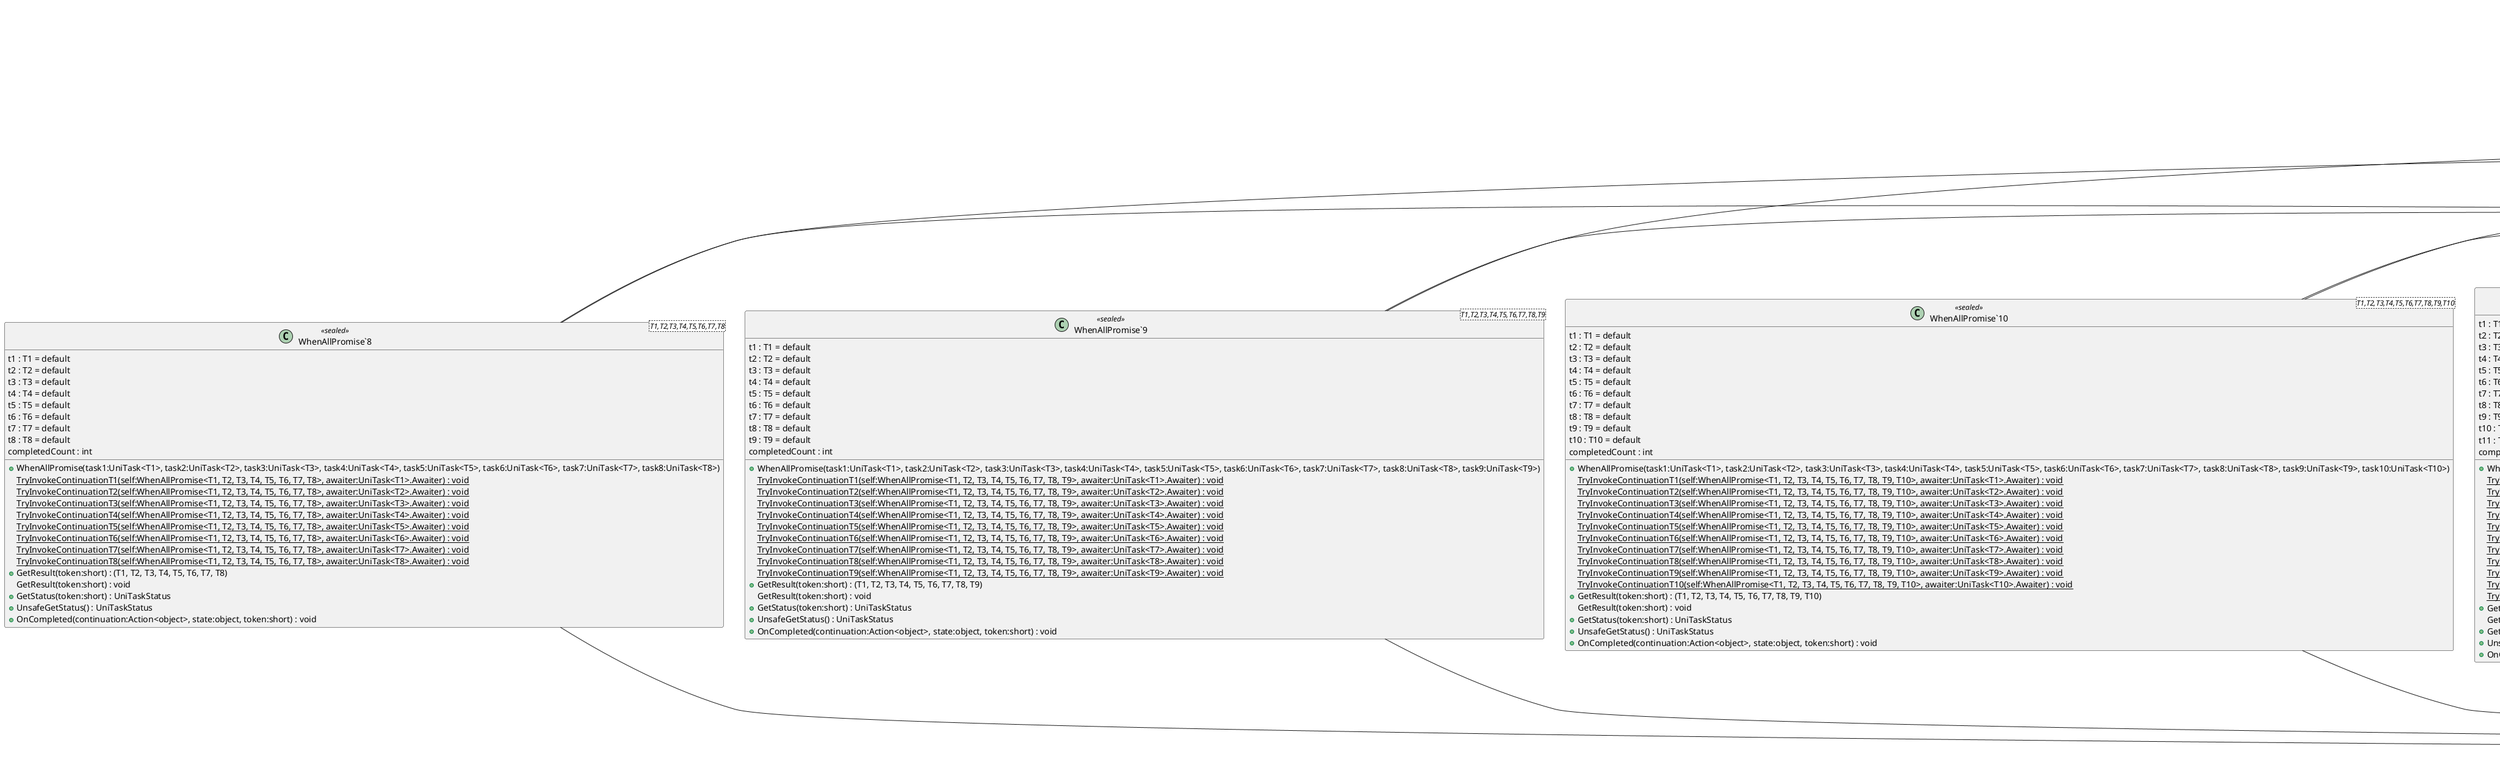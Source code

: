 @startuml
class UniTask <<struct>> {
    + {static} WhenAll(task1:UniTask<T1>, task2:UniTask<T2>) : UniTask<(T1, T2)>
    + {static} WhenAll(task1:UniTask<T1>, task2:UniTask<T2>, task3:UniTask<T3>) : UniTask<(T1, T2, T3)>
    + {static} WhenAll(task1:UniTask<T1>, task2:UniTask<T2>, task3:UniTask<T3>, task4:UniTask<T4>) : UniTask<(T1, T2, T3, T4)>
    + {static} WhenAll(task1:UniTask<T1>, task2:UniTask<T2>, task3:UniTask<T3>, task4:UniTask<T4>, task5:UniTask<T5>) : UniTask<(T1, T2, T3, T4, T5)>
    + {static} WhenAll(task1:UniTask<T1>, task2:UniTask<T2>, task3:UniTask<T3>, task4:UniTask<T4>, task5:UniTask<T5>, task6:UniTask<T6>) : UniTask<(T1, T2, T3, T4, T5, T6)>
    + {static} WhenAll(task1:UniTask<T1>, task2:UniTask<T2>, task3:UniTask<T3>, task4:UniTask<T4>, task5:UniTask<T5>, task6:UniTask<T6>, task7:UniTask<T7>) : UniTask<(T1, T2, T3, T4, T5, T6, T7)>
    + {static} WhenAll(task1:UniTask<T1>, task2:UniTask<T2>, task3:UniTask<T3>, task4:UniTask<T4>, task5:UniTask<T5>, task6:UniTask<T6>, task7:UniTask<T7>, task8:UniTask<T8>) : UniTask<(T1, T2, T3, T4, T5, T6, T7, T8)>
    + {static} WhenAll(task1:UniTask<T1>, task2:UniTask<T2>, task3:UniTask<T3>, task4:UniTask<T4>, task5:UniTask<T5>, task6:UniTask<T6>, task7:UniTask<T7>, task8:UniTask<T8>, task9:UniTask<T9>) : UniTask<(T1, T2, T3, T4, T5, T6, T7, T8, T9)>
    + {static} WhenAll(task1:UniTask<T1>, task2:UniTask<T2>, task3:UniTask<T3>, task4:UniTask<T4>, task5:UniTask<T5>, task6:UniTask<T6>, task7:UniTask<T7>, task8:UniTask<T8>, task9:UniTask<T9>, task10:UniTask<T10>) : UniTask<(T1, T2, T3, T4, T5, T6, T7, T8, T9, T10)>
    + {static} WhenAll(task1:UniTask<T1>, task2:UniTask<T2>, task3:UniTask<T3>, task4:UniTask<T4>, task5:UniTask<T5>, task6:UniTask<T6>, task7:UniTask<T7>, task8:UniTask<T8>, task9:UniTask<T9>, task10:UniTask<T10>, task11:UniTask<T11>) : UniTask<(T1, T2, T3, T4, T5, T6, T7, T8, T9, T10, T11)>
    + {static} WhenAll(task1:UniTask<T1>, task2:UniTask<T2>, task3:UniTask<T3>, task4:UniTask<T4>, task5:UniTask<T5>, task6:UniTask<T6>, task7:UniTask<T7>, task8:UniTask<T8>, task9:UniTask<T9>, task10:UniTask<T10>, task11:UniTask<T11>, task12:UniTask<T12>) : UniTask<(T1, T2, T3, T4, T5, T6, T7, T8, T9, T10, T11, T12)>
    + {static} WhenAll(task1:UniTask<T1>, task2:UniTask<T2>, task3:UniTask<T3>, task4:UniTask<T4>, task5:UniTask<T5>, task6:UniTask<T6>, task7:UniTask<T7>, task8:UniTask<T8>, task9:UniTask<T9>, task10:UniTask<T10>, task11:UniTask<T11>, task12:UniTask<T12>, task13:UniTask<T13>) : UniTask<(T1, T2, T3, T4, T5, T6, T7, T8, T9, T10, T11, T12, T13)>
    + {static} WhenAll(task1:UniTask<T1>, task2:UniTask<T2>, task3:UniTask<T3>, task4:UniTask<T4>, task5:UniTask<T5>, task6:UniTask<T6>, task7:UniTask<T7>, task8:UniTask<T8>, task9:UniTask<T9>, task10:UniTask<T10>, task11:UniTask<T11>, task12:UniTask<T12>, task13:UniTask<T13>, task14:UniTask<T14>) : UniTask<(T1, T2, T3, T4, T5, T6, T7, T8, T9, T10, T11, T12, T13, T14)>
    + {static} WhenAll(task1:UniTask<T1>, task2:UniTask<T2>, task3:UniTask<T3>, task4:UniTask<T4>, task5:UniTask<T5>, task6:UniTask<T6>, task7:UniTask<T7>, task8:UniTask<T8>, task9:UniTask<T9>, task10:UniTask<T10>, task11:UniTask<T11>, task12:UniTask<T12>, task13:UniTask<T13>, task14:UniTask<T14>, task15:UniTask<T15>) : UniTask<(T1, T2, T3, T4, T5, T6, T7, T8, T9, T10, T11, T12, T13, T14, T15)>
}
class "WhenAllPromise`2"<T1,T2> <<sealed>> {
    t1 : T1 = default
    t2 : T2 = default
    completedCount : int
    + WhenAllPromise(task1:UniTask<T1>, task2:UniTask<T2>)
    {static} TryInvokeContinuationT1(self:WhenAllPromise<T1, T2>, awaiter:UniTask<T1>.Awaiter) : void
    {static} TryInvokeContinuationT2(self:WhenAllPromise<T1, T2>, awaiter:UniTask<T2>.Awaiter) : void
    + GetResult(token:short) : (T1, T2)
    GetResult(token:short) : void
    + GetStatus(token:short) : UniTaskStatus
    + UnsafeGetStatus() : UniTaskStatus
    + OnCompleted(continuation:Action<object>, state:object, token:short) : void
}
class "WhenAllPromise`3"<T1,T2,T3> <<sealed>> {
    t1 : T1 = default
    t2 : T2 = default
    t3 : T3 = default
    completedCount : int
    + WhenAllPromise(task1:UniTask<T1>, task2:UniTask<T2>, task3:UniTask<T3>)
    {static} TryInvokeContinuationT1(self:WhenAllPromise<T1, T2, T3>, awaiter:UniTask<T1>.Awaiter) : void
    {static} TryInvokeContinuationT2(self:WhenAllPromise<T1, T2, T3>, awaiter:UniTask<T2>.Awaiter) : void
    {static} TryInvokeContinuationT3(self:WhenAllPromise<T1, T2, T3>, awaiter:UniTask<T3>.Awaiter) : void
    + GetResult(token:short) : (T1, T2, T3)
    GetResult(token:short) : void
    + GetStatus(token:short) : UniTaskStatus
    + UnsafeGetStatus() : UniTaskStatus
    + OnCompleted(continuation:Action<object>, state:object, token:short) : void
}
class "WhenAllPromise`4"<T1,T2,T3,T4> <<sealed>> {
    t1 : T1 = default
    t2 : T2 = default
    t3 : T3 = default
    t4 : T4 = default
    completedCount : int
    + WhenAllPromise(task1:UniTask<T1>, task2:UniTask<T2>, task3:UniTask<T3>, task4:UniTask<T4>)
    {static} TryInvokeContinuationT1(self:WhenAllPromise<T1, T2, T3, T4>, awaiter:UniTask<T1>.Awaiter) : void
    {static} TryInvokeContinuationT2(self:WhenAllPromise<T1, T2, T3, T4>, awaiter:UniTask<T2>.Awaiter) : void
    {static} TryInvokeContinuationT3(self:WhenAllPromise<T1, T2, T3, T4>, awaiter:UniTask<T3>.Awaiter) : void
    {static} TryInvokeContinuationT4(self:WhenAllPromise<T1, T2, T3, T4>, awaiter:UniTask<T4>.Awaiter) : void
    + GetResult(token:short) : (T1, T2, T3, T4)
    GetResult(token:short) : void
    + GetStatus(token:short) : UniTaskStatus
    + UnsafeGetStatus() : UniTaskStatus
    + OnCompleted(continuation:Action<object>, state:object, token:short) : void
}
class "WhenAllPromise`5"<T1,T2,T3,T4,T5> <<sealed>> {
    t1 : T1 = default
    t2 : T2 = default
    t3 : T3 = default
    t4 : T4 = default
    t5 : T5 = default
    completedCount : int
    + WhenAllPromise(task1:UniTask<T1>, task2:UniTask<T2>, task3:UniTask<T3>, task4:UniTask<T4>, task5:UniTask<T5>)
    {static} TryInvokeContinuationT1(self:WhenAllPromise<T1, T2, T3, T4, T5>, awaiter:UniTask<T1>.Awaiter) : void
    {static} TryInvokeContinuationT2(self:WhenAllPromise<T1, T2, T3, T4, T5>, awaiter:UniTask<T2>.Awaiter) : void
    {static} TryInvokeContinuationT3(self:WhenAllPromise<T1, T2, T3, T4, T5>, awaiter:UniTask<T3>.Awaiter) : void
    {static} TryInvokeContinuationT4(self:WhenAllPromise<T1, T2, T3, T4, T5>, awaiter:UniTask<T4>.Awaiter) : void
    {static} TryInvokeContinuationT5(self:WhenAllPromise<T1, T2, T3, T4, T5>, awaiter:UniTask<T5>.Awaiter) : void
    + GetResult(token:short) : (T1, T2, T3, T4, T5)
    GetResult(token:short) : void
    + GetStatus(token:short) : UniTaskStatus
    + UnsafeGetStatus() : UniTaskStatus
    + OnCompleted(continuation:Action<object>, state:object, token:short) : void
}
class "WhenAllPromise`6"<T1,T2,T3,T4,T5,T6> <<sealed>> {
    t1 : T1 = default
    t2 : T2 = default
    t3 : T3 = default
    t4 : T4 = default
    t5 : T5 = default
    t6 : T6 = default
    completedCount : int
    + WhenAllPromise(task1:UniTask<T1>, task2:UniTask<T2>, task3:UniTask<T3>, task4:UniTask<T4>, task5:UniTask<T5>, task6:UniTask<T6>)
    {static} TryInvokeContinuationT1(self:WhenAllPromise<T1, T2, T3, T4, T5, T6>, awaiter:UniTask<T1>.Awaiter) : void
    {static} TryInvokeContinuationT2(self:WhenAllPromise<T1, T2, T3, T4, T5, T6>, awaiter:UniTask<T2>.Awaiter) : void
    {static} TryInvokeContinuationT3(self:WhenAllPromise<T1, T2, T3, T4, T5, T6>, awaiter:UniTask<T3>.Awaiter) : void
    {static} TryInvokeContinuationT4(self:WhenAllPromise<T1, T2, T3, T4, T5, T6>, awaiter:UniTask<T4>.Awaiter) : void
    {static} TryInvokeContinuationT5(self:WhenAllPromise<T1, T2, T3, T4, T5, T6>, awaiter:UniTask<T5>.Awaiter) : void
    {static} TryInvokeContinuationT6(self:WhenAllPromise<T1, T2, T3, T4, T5, T6>, awaiter:UniTask<T6>.Awaiter) : void
    + GetResult(token:short) : (T1, T2, T3, T4, T5, T6)
    GetResult(token:short) : void
    + GetStatus(token:short) : UniTaskStatus
    + UnsafeGetStatus() : UniTaskStatus
    + OnCompleted(continuation:Action<object>, state:object, token:short) : void
}
class "WhenAllPromise`7"<T1,T2,T3,T4,T5,T6,T7> <<sealed>> {
    t1 : T1 = default
    t2 : T2 = default
    t3 : T3 = default
    t4 : T4 = default
    t5 : T5 = default
    t6 : T6 = default
    t7 : T7 = default
    completedCount : int
    + WhenAllPromise(task1:UniTask<T1>, task2:UniTask<T2>, task3:UniTask<T3>, task4:UniTask<T4>, task5:UniTask<T5>, task6:UniTask<T6>, task7:UniTask<T7>)
    {static} TryInvokeContinuationT1(self:WhenAllPromise<T1, T2, T3, T4, T5, T6, T7>, awaiter:UniTask<T1>.Awaiter) : void
    {static} TryInvokeContinuationT2(self:WhenAllPromise<T1, T2, T3, T4, T5, T6, T7>, awaiter:UniTask<T2>.Awaiter) : void
    {static} TryInvokeContinuationT3(self:WhenAllPromise<T1, T2, T3, T4, T5, T6, T7>, awaiter:UniTask<T3>.Awaiter) : void
    {static} TryInvokeContinuationT4(self:WhenAllPromise<T1, T2, T3, T4, T5, T6, T7>, awaiter:UniTask<T4>.Awaiter) : void
    {static} TryInvokeContinuationT5(self:WhenAllPromise<T1, T2, T3, T4, T5, T6, T7>, awaiter:UniTask<T5>.Awaiter) : void
    {static} TryInvokeContinuationT6(self:WhenAllPromise<T1, T2, T3, T4, T5, T6, T7>, awaiter:UniTask<T6>.Awaiter) : void
    {static} TryInvokeContinuationT7(self:WhenAllPromise<T1, T2, T3, T4, T5, T6, T7>, awaiter:UniTask<T7>.Awaiter) : void
    + GetResult(token:short) : (T1, T2, T3, T4, T5, T6, T7)
    GetResult(token:short) : void
    + GetStatus(token:short) : UniTaskStatus
    + UnsafeGetStatus() : UniTaskStatus
    + OnCompleted(continuation:Action<object>, state:object, token:short) : void
}
class "WhenAllPromise`8"<T1,T2,T3,T4,T5,T6,T7,T8> <<sealed>> {
    t1 : T1 = default
    t2 : T2 = default
    t3 : T3 = default
    t4 : T4 = default
    t5 : T5 = default
    t6 : T6 = default
    t7 : T7 = default
    t8 : T8 = default
    completedCount : int
    + WhenAllPromise(task1:UniTask<T1>, task2:UniTask<T2>, task3:UniTask<T3>, task4:UniTask<T4>, task5:UniTask<T5>, task6:UniTask<T6>, task7:UniTask<T7>, task8:UniTask<T8>)
    {static} TryInvokeContinuationT1(self:WhenAllPromise<T1, T2, T3, T4, T5, T6, T7, T8>, awaiter:UniTask<T1>.Awaiter) : void
    {static} TryInvokeContinuationT2(self:WhenAllPromise<T1, T2, T3, T4, T5, T6, T7, T8>, awaiter:UniTask<T2>.Awaiter) : void
    {static} TryInvokeContinuationT3(self:WhenAllPromise<T1, T2, T3, T4, T5, T6, T7, T8>, awaiter:UniTask<T3>.Awaiter) : void
    {static} TryInvokeContinuationT4(self:WhenAllPromise<T1, T2, T3, T4, T5, T6, T7, T8>, awaiter:UniTask<T4>.Awaiter) : void
    {static} TryInvokeContinuationT5(self:WhenAllPromise<T1, T2, T3, T4, T5, T6, T7, T8>, awaiter:UniTask<T5>.Awaiter) : void
    {static} TryInvokeContinuationT6(self:WhenAllPromise<T1, T2, T3, T4, T5, T6, T7, T8>, awaiter:UniTask<T6>.Awaiter) : void
    {static} TryInvokeContinuationT7(self:WhenAllPromise<T1, T2, T3, T4, T5, T6, T7, T8>, awaiter:UniTask<T7>.Awaiter) : void
    {static} TryInvokeContinuationT8(self:WhenAllPromise<T1, T2, T3, T4, T5, T6, T7, T8>, awaiter:UniTask<T8>.Awaiter) : void
    + GetResult(token:short) : (T1, T2, T3, T4, T5, T6, T7, T8)
    GetResult(token:short) : void
    + GetStatus(token:short) : UniTaskStatus
    + UnsafeGetStatus() : UniTaskStatus
    + OnCompleted(continuation:Action<object>, state:object, token:short) : void
}
class "WhenAllPromise`9"<T1,T2,T3,T4,T5,T6,T7,T8,T9> <<sealed>> {
    t1 : T1 = default
    t2 : T2 = default
    t3 : T3 = default
    t4 : T4 = default
    t5 : T5 = default
    t6 : T6 = default
    t7 : T7 = default
    t8 : T8 = default
    t9 : T9 = default
    completedCount : int
    + WhenAllPromise(task1:UniTask<T1>, task2:UniTask<T2>, task3:UniTask<T3>, task4:UniTask<T4>, task5:UniTask<T5>, task6:UniTask<T6>, task7:UniTask<T7>, task8:UniTask<T8>, task9:UniTask<T9>)
    {static} TryInvokeContinuationT1(self:WhenAllPromise<T1, T2, T3, T4, T5, T6, T7, T8, T9>, awaiter:UniTask<T1>.Awaiter) : void
    {static} TryInvokeContinuationT2(self:WhenAllPromise<T1, T2, T3, T4, T5, T6, T7, T8, T9>, awaiter:UniTask<T2>.Awaiter) : void
    {static} TryInvokeContinuationT3(self:WhenAllPromise<T1, T2, T3, T4, T5, T6, T7, T8, T9>, awaiter:UniTask<T3>.Awaiter) : void
    {static} TryInvokeContinuationT4(self:WhenAllPromise<T1, T2, T3, T4, T5, T6, T7, T8, T9>, awaiter:UniTask<T4>.Awaiter) : void
    {static} TryInvokeContinuationT5(self:WhenAllPromise<T1, T2, T3, T4, T5, T6, T7, T8, T9>, awaiter:UniTask<T5>.Awaiter) : void
    {static} TryInvokeContinuationT6(self:WhenAllPromise<T1, T2, T3, T4, T5, T6, T7, T8, T9>, awaiter:UniTask<T6>.Awaiter) : void
    {static} TryInvokeContinuationT7(self:WhenAllPromise<T1, T2, T3, T4, T5, T6, T7, T8, T9>, awaiter:UniTask<T7>.Awaiter) : void
    {static} TryInvokeContinuationT8(self:WhenAllPromise<T1, T2, T3, T4, T5, T6, T7, T8, T9>, awaiter:UniTask<T8>.Awaiter) : void
    {static} TryInvokeContinuationT9(self:WhenAllPromise<T1, T2, T3, T4, T5, T6, T7, T8, T9>, awaiter:UniTask<T9>.Awaiter) : void
    + GetResult(token:short) : (T1, T2, T3, T4, T5, T6, T7, T8, T9)
    GetResult(token:short) : void
    + GetStatus(token:short) : UniTaskStatus
    + UnsafeGetStatus() : UniTaskStatus
    + OnCompleted(continuation:Action<object>, state:object, token:short) : void
}
class "WhenAllPromise`10"<T1,T2,T3,T4,T5,T6,T7,T8,T9,T10> <<sealed>> {
    t1 : T1 = default
    t2 : T2 = default
    t3 : T3 = default
    t4 : T4 = default
    t5 : T5 = default
    t6 : T6 = default
    t7 : T7 = default
    t8 : T8 = default
    t9 : T9 = default
    t10 : T10 = default
    completedCount : int
    + WhenAllPromise(task1:UniTask<T1>, task2:UniTask<T2>, task3:UniTask<T3>, task4:UniTask<T4>, task5:UniTask<T5>, task6:UniTask<T6>, task7:UniTask<T7>, task8:UniTask<T8>, task9:UniTask<T9>, task10:UniTask<T10>)
    {static} TryInvokeContinuationT1(self:WhenAllPromise<T1, T2, T3, T4, T5, T6, T7, T8, T9, T10>, awaiter:UniTask<T1>.Awaiter) : void
    {static} TryInvokeContinuationT2(self:WhenAllPromise<T1, T2, T3, T4, T5, T6, T7, T8, T9, T10>, awaiter:UniTask<T2>.Awaiter) : void
    {static} TryInvokeContinuationT3(self:WhenAllPromise<T1, T2, T3, T4, T5, T6, T7, T8, T9, T10>, awaiter:UniTask<T3>.Awaiter) : void
    {static} TryInvokeContinuationT4(self:WhenAllPromise<T1, T2, T3, T4, T5, T6, T7, T8, T9, T10>, awaiter:UniTask<T4>.Awaiter) : void
    {static} TryInvokeContinuationT5(self:WhenAllPromise<T1, T2, T3, T4, T5, T6, T7, T8, T9, T10>, awaiter:UniTask<T5>.Awaiter) : void
    {static} TryInvokeContinuationT6(self:WhenAllPromise<T1, T2, T3, T4, T5, T6, T7, T8, T9, T10>, awaiter:UniTask<T6>.Awaiter) : void
    {static} TryInvokeContinuationT7(self:WhenAllPromise<T1, T2, T3, T4, T5, T6, T7, T8, T9, T10>, awaiter:UniTask<T7>.Awaiter) : void
    {static} TryInvokeContinuationT8(self:WhenAllPromise<T1, T2, T3, T4, T5, T6, T7, T8, T9, T10>, awaiter:UniTask<T8>.Awaiter) : void
    {static} TryInvokeContinuationT9(self:WhenAllPromise<T1, T2, T3, T4, T5, T6, T7, T8, T9, T10>, awaiter:UniTask<T9>.Awaiter) : void
    {static} TryInvokeContinuationT10(self:WhenAllPromise<T1, T2, T3, T4, T5, T6, T7, T8, T9, T10>, awaiter:UniTask<T10>.Awaiter) : void
    + GetResult(token:short) : (T1, T2, T3, T4, T5, T6, T7, T8, T9, T10)
    GetResult(token:short) : void
    + GetStatus(token:short) : UniTaskStatus
    + UnsafeGetStatus() : UniTaskStatus
    + OnCompleted(continuation:Action<object>, state:object, token:short) : void
}
class "WhenAllPromise`11"<T1,T2,T3,T4,T5,T6,T7,T8,T9,T10,T11> <<sealed>> {
    t1 : T1 = default
    t2 : T2 = default
    t3 : T3 = default
    t4 : T4 = default
    t5 : T5 = default
    t6 : T6 = default
    t7 : T7 = default
    t8 : T8 = default
    t9 : T9 = default
    t10 : T10 = default
    t11 : T11 = default
    completedCount : int
    + WhenAllPromise(task1:UniTask<T1>, task2:UniTask<T2>, task3:UniTask<T3>, task4:UniTask<T4>, task5:UniTask<T5>, task6:UniTask<T6>, task7:UniTask<T7>, task8:UniTask<T8>, task9:UniTask<T9>, task10:UniTask<T10>, task11:UniTask<T11>)
    {static} TryInvokeContinuationT1(self:WhenAllPromise<T1, T2, T3, T4, T5, T6, T7, T8, T9, T10, T11>, awaiter:UniTask<T1>.Awaiter) : void
    {static} TryInvokeContinuationT2(self:WhenAllPromise<T1, T2, T3, T4, T5, T6, T7, T8, T9, T10, T11>, awaiter:UniTask<T2>.Awaiter) : void
    {static} TryInvokeContinuationT3(self:WhenAllPromise<T1, T2, T3, T4, T5, T6, T7, T8, T9, T10, T11>, awaiter:UniTask<T3>.Awaiter) : void
    {static} TryInvokeContinuationT4(self:WhenAllPromise<T1, T2, T3, T4, T5, T6, T7, T8, T9, T10, T11>, awaiter:UniTask<T4>.Awaiter) : void
    {static} TryInvokeContinuationT5(self:WhenAllPromise<T1, T2, T3, T4, T5, T6, T7, T8, T9, T10, T11>, awaiter:UniTask<T5>.Awaiter) : void
    {static} TryInvokeContinuationT6(self:WhenAllPromise<T1, T2, T3, T4, T5, T6, T7, T8, T9, T10, T11>, awaiter:UniTask<T6>.Awaiter) : void
    {static} TryInvokeContinuationT7(self:WhenAllPromise<T1, T2, T3, T4, T5, T6, T7, T8, T9, T10, T11>, awaiter:UniTask<T7>.Awaiter) : void
    {static} TryInvokeContinuationT8(self:WhenAllPromise<T1, T2, T3, T4, T5, T6, T7, T8, T9, T10, T11>, awaiter:UniTask<T8>.Awaiter) : void
    {static} TryInvokeContinuationT9(self:WhenAllPromise<T1, T2, T3, T4, T5, T6, T7, T8, T9, T10, T11>, awaiter:UniTask<T9>.Awaiter) : void
    {static} TryInvokeContinuationT10(self:WhenAllPromise<T1, T2, T3, T4, T5, T6, T7, T8, T9, T10, T11>, awaiter:UniTask<T10>.Awaiter) : void
    {static} TryInvokeContinuationT11(self:WhenAllPromise<T1, T2, T3, T4, T5, T6, T7, T8, T9, T10, T11>, awaiter:UniTask<T11>.Awaiter) : void
    + GetResult(token:short) : (T1, T2, T3, T4, T5, T6, T7, T8, T9, T10, T11)
    GetResult(token:short) : void
    + GetStatus(token:short) : UniTaskStatus
    + UnsafeGetStatus() : UniTaskStatus
    + OnCompleted(continuation:Action<object>, state:object, token:short) : void
}
class "WhenAllPromise`12"<T1,T2,T3,T4,T5,T6,T7,T8,T9,T10,T11,T12> <<sealed>> {
    t1 : T1 = default
    t2 : T2 = default
    t3 : T3 = default
    t4 : T4 = default
    t5 : T5 = default
    t6 : T6 = default
    t7 : T7 = default
    t8 : T8 = default
    t9 : T9 = default
    t10 : T10 = default
    t11 : T11 = default
    t12 : T12 = default
    completedCount : int
    + WhenAllPromise(task1:UniTask<T1>, task2:UniTask<T2>, task3:UniTask<T3>, task4:UniTask<T4>, task5:UniTask<T5>, task6:UniTask<T6>, task7:UniTask<T7>, task8:UniTask<T8>, task9:UniTask<T9>, task10:UniTask<T10>, task11:UniTask<T11>, task12:UniTask<T12>)
    {static} TryInvokeContinuationT1(self:WhenAllPromise<T1, T2, T3, T4, T5, T6, T7, T8, T9, T10, T11, T12>, awaiter:UniTask<T1>.Awaiter) : void
    {static} TryInvokeContinuationT2(self:WhenAllPromise<T1, T2, T3, T4, T5, T6, T7, T8, T9, T10, T11, T12>, awaiter:UniTask<T2>.Awaiter) : void
    {static} TryInvokeContinuationT3(self:WhenAllPromise<T1, T2, T3, T4, T5, T6, T7, T8, T9, T10, T11, T12>, awaiter:UniTask<T3>.Awaiter) : void
    {static} TryInvokeContinuationT4(self:WhenAllPromise<T1, T2, T3, T4, T5, T6, T7, T8, T9, T10, T11, T12>, awaiter:UniTask<T4>.Awaiter) : void
    {static} TryInvokeContinuationT5(self:WhenAllPromise<T1, T2, T3, T4, T5, T6, T7, T8, T9, T10, T11, T12>, awaiter:UniTask<T5>.Awaiter) : void
    {static} TryInvokeContinuationT6(self:WhenAllPromise<T1, T2, T3, T4, T5, T6, T7, T8, T9, T10, T11, T12>, awaiter:UniTask<T6>.Awaiter) : void
    {static} TryInvokeContinuationT7(self:WhenAllPromise<T1, T2, T3, T4, T5, T6, T7, T8, T9, T10, T11, T12>, awaiter:UniTask<T7>.Awaiter) : void
    {static} TryInvokeContinuationT8(self:WhenAllPromise<T1, T2, T3, T4, T5, T6, T7, T8, T9, T10, T11, T12>, awaiter:UniTask<T8>.Awaiter) : void
    {static} TryInvokeContinuationT9(self:WhenAllPromise<T1, T2, T3, T4, T5, T6, T7, T8, T9, T10, T11, T12>, awaiter:UniTask<T9>.Awaiter) : void
    {static} TryInvokeContinuationT10(self:WhenAllPromise<T1, T2, T3, T4, T5, T6, T7, T8, T9, T10, T11, T12>, awaiter:UniTask<T10>.Awaiter) : void
    {static} TryInvokeContinuationT11(self:WhenAllPromise<T1, T2, T3, T4, T5, T6, T7, T8, T9, T10, T11, T12>, awaiter:UniTask<T11>.Awaiter) : void
    {static} TryInvokeContinuationT12(self:WhenAllPromise<T1, T2, T3, T4, T5, T6, T7, T8, T9, T10, T11, T12>, awaiter:UniTask<T12>.Awaiter) : void
    + GetResult(token:short) : (T1, T2, T3, T4, T5, T6, T7, T8, T9, T10, T11, T12)
    GetResult(token:short) : void
    + GetStatus(token:short) : UniTaskStatus
    + UnsafeGetStatus() : UniTaskStatus
    + OnCompleted(continuation:Action<object>, state:object, token:short) : void
}
class "WhenAllPromise`13"<T1,T2,T3,T4,T5,T6,T7,T8,T9,T10,T11,T12,T13> <<sealed>> {
    t1 : T1 = default
    t2 : T2 = default
    t3 : T3 = default
    t4 : T4 = default
    t5 : T5 = default
    t6 : T6 = default
    t7 : T7 = default
    t8 : T8 = default
    t9 : T9 = default
    t10 : T10 = default
    t11 : T11 = default
    t12 : T12 = default
    t13 : T13 = default
    completedCount : int
    + WhenAllPromise(task1:UniTask<T1>, task2:UniTask<T2>, task3:UniTask<T3>, task4:UniTask<T4>, task5:UniTask<T5>, task6:UniTask<T6>, task7:UniTask<T7>, task8:UniTask<T8>, task9:UniTask<T9>, task10:UniTask<T10>, task11:UniTask<T11>, task12:UniTask<T12>, task13:UniTask<T13>)
    {static} TryInvokeContinuationT1(self:WhenAllPromise<T1, T2, T3, T4, T5, T6, T7, T8, T9, T10, T11, T12, T13>, awaiter:UniTask<T1>.Awaiter) : void
    {static} TryInvokeContinuationT2(self:WhenAllPromise<T1, T2, T3, T4, T5, T6, T7, T8, T9, T10, T11, T12, T13>, awaiter:UniTask<T2>.Awaiter) : void
    {static} TryInvokeContinuationT3(self:WhenAllPromise<T1, T2, T3, T4, T5, T6, T7, T8, T9, T10, T11, T12, T13>, awaiter:UniTask<T3>.Awaiter) : void
    {static} TryInvokeContinuationT4(self:WhenAllPromise<T1, T2, T3, T4, T5, T6, T7, T8, T9, T10, T11, T12, T13>, awaiter:UniTask<T4>.Awaiter) : void
    {static} TryInvokeContinuationT5(self:WhenAllPromise<T1, T2, T3, T4, T5, T6, T7, T8, T9, T10, T11, T12, T13>, awaiter:UniTask<T5>.Awaiter) : void
    {static} TryInvokeContinuationT6(self:WhenAllPromise<T1, T2, T3, T4, T5, T6, T7, T8, T9, T10, T11, T12, T13>, awaiter:UniTask<T6>.Awaiter) : void
    {static} TryInvokeContinuationT7(self:WhenAllPromise<T1, T2, T3, T4, T5, T6, T7, T8, T9, T10, T11, T12, T13>, awaiter:UniTask<T7>.Awaiter) : void
    {static} TryInvokeContinuationT8(self:WhenAllPromise<T1, T2, T3, T4, T5, T6, T7, T8, T9, T10, T11, T12, T13>, awaiter:UniTask<T8>.Awaiter) : void
    {static} TryInvokeContinuationT9(self:WhenAllPromise<T1, T2, T3, T4, T5, T6, T7, T8, T9, T10, T11, T12, T13>, awaiter:UniTask<T9>.Awaiter) : void
    {static} TryInvokeContinuationT10(self:WhenAllPromise<T1, T2, T3, T4, T5, T6, T7, T8, T9, T10, T11, T12, T13>, awaiter:UniTask<T10>.Awaiter) : void
    {static} TryInvokeContinuationT11(self:WhenAllPromise<T1, T2, T3, T4, T5, T6, T7, T8, T9, T10, T11, T12, T13>, awaiter:UniTask<T11>.Awaiter) : void
    {static} TryInvokeContinuationT12(self:WhenAllPromise<T1, T2, T3, T4, T5, T6, T7, T8, T9, T10, T11, T12, T13>, awaiter:UniTask<T12>.Awaiter) : void
    {static} TryInvokeContinuationT13(self:WhenAllPromise<T1, T2, T3, T4, T5, T6, T7, T8, T9, T10, T11, T12, T13>, awaiter:UniTask<T13>.Awaiter) : void
    + GetResult(token:short) : (T1, T2, T3, T4, T5, T6, T7, T8, T9, T10, T11, T12, T13)
    GetResult(token:short) : void
    + GetStatus(token:short) : UniTaskStatus
    + UnsafeGetStatus() : UniTaskStatus
    + OnCompleted(continuation:Action<object>, state:object, token:short) : void
}
class "WhenAllPromise`14"<T1,T2,T3,T4,T5,T6,T7,T8,T9,T10,T11,T12,T13,T14> <<sealed>> {
    t1 : T1 = default
    t2 : T2 = default
    t3 : T3 = default
    t4 : T4 = default
    t5 : T5 = default
    t6 : T6 = default
    t7 : T7 = default
    t8 : T8 = default
    t9 : T9 = default
    t10 : T10 = default
    t11 : T11 = default
    t12 : T12 = default
    t13 : T13 = default
    t14 : T14 = default
    completedCount : int
    + WhenAllPromise(task1:UniTask<T1>, task2:UniTask<T2>, task3:UniTask<T3>, task4:UniTask<T4>, task5:UniTask<T5>, task6:UniTask<T6>, task7:UniTask<T7>, task8:UniTask<T8>, task9:UniTask<T9>, task10:UniTask<T10>, task11:UniTask<T11>, task12:UniTask<T12>, task13:UniTask<T13>, task14:UniTask<T14>)
    {static} TryInvokeContinuationT1(self:WhenAllPromise<T1, T2, T3, T4, T5, T6, T7, T8, T9, T10, T11, T12, T13, T14>, awaiter:UniTask<T1>.Awaiter) : void
    {static} TryInvokeContinuationT2(self:WhenAllPromise<T1, T2, T3, T4, T5, T6, T7, T8, T9, T10, T11, T12, T13, T14>, awaiter:UniTask<T2>.Awaiter) : void
    {static} TryInvokeContinuationT3(self:WhenAllPromise<T1, T2, T3, T4, T5, T6, T7, T8, T9, T10, T11, T12, T13, T14>, awaiter:UniTask<T3>.Awaiter) : void
    {static} TryInvokeContinuationT4(self:WhenAllPromise<T1, T2, T3, T4, T5, T6, T7, T8, T9, T10, T11, T12, T13, T14>, awaiter:UniTask<T4>.Awaiter) : void
    {static} TryInvokeContinuationT5(self:WhenAllPromise<T1, T2, T3, T4, T5, T6, T7, T8, T9, T10, T11, T12, T13, T14>, awaiter:UniTask<T5>.Awaiter) : void
    {static} TryInvokeContinuationT6(self:WhenAllPromise<T1, T2, T3, T4, T5, T6, T7, T8, T9, T10, T11, T12, T13, T14>, awaiter:UniTask<T6>.Awaiter) : void
    {static} TryInvokeContinuationT7(self:WhenAllPromise<T1, T2, T3, T4, T5, T6, T7, T8, T9, T10, T11, T12, T13, T14>, awaiter:UniTask<T7>.Awaiter) : void
    {static} TryInvokeContinuationT8(self:WhenAllPromise<T1, T2, T3, T4, T5, T6, T7, T8, T9, T10, T11, T12, T13, T14>, awaiter:UniTask<T8>.Awaiter) : void
    {static} TryInvokeContinuationT9(self:WhenAllPromise<T1, T2, T3, T4, T5, T6, T7, T8, T9, T10, T11, T12, T13, T14>, awaiter:UniTask<T9>.Awaiter) : void
    {static} TryInvokeContinuationT10(self:WhenAllPromise<T1, T2, T3, T4, T5, T6, T7, T8, T9, T10, T11, T12, T13, T14>, awaiter:UniTask<T10>.Awaiter) : void
    {static} TryInvokeContinuationT11(self:WhenAllPromise<T1, T2, T3, T4, T5, T6, T7, T8, T9, T10, T11, T12, T13, T14>, awaiter:UniTask<T11>.Awaiter) : void
    {static} TryInvokeContinuationT12(self:WhenAllPromise<T1, T2, T3, T4, T5, T6, T7, T8, T9, T10, T11, T12, T13, T14>, awaiter:UniTask<T12>.Awaiter) : void
    {static} TryInvokeContinuationT13(self:WhenAllPromise<T1, T2, T3, T4, T5, T6, T7, T8, T9, T10, T11, T12, T13, T14>, awaiter:UniTask<T13>.Awaiter) : void
    {static} TryInvokeContinuationT14(self:WhenAllPromise<T1, T2, T3, T4, T5, T6, T7, T8, T9, T10, T11, T12, T13, T14>, awaiter:UniTask<T14>.Awaiter) : void
    + GetResult(token:short) : (T1, T2, T3, T4, T5, T6, T7, T8, T9, T10, T11, T12, T13, T14)
    GetResult(token:short) : void
    + GetStatus(token:short) : UniTaskStatus
    + UnsafeGetStatus() : UniTaskStatus
    + OnCompleted(continuation:Action<object>, state:object, token:short) : void
}
class "WhenAllPromise`15"<T1,T2,T3,T4,T5,T6,T7,T8,T9,T10,T11,T12,T13,T14,T15> <<sealed>> {
    t1 : T1 = default
    t2 : T2 = default
    t3 : T3 = default
    t4 : T4 = default
    t5 : T5 = default
    t6 : T6 = default
    t7 : T7 = default
    t8 : T8 = default
    t9 : T9 = default
    t10 : T10 = default
    t11 : T11 = default
    t12 : T12 = default
    t13 : T13 = default
    t14 : T14 = default
    t15 : T15 = default
    completedCount : int
    + WhenAllPromise(task1:UniTask<T1>, task2:UniTask<T2>, task3:UniTask<T3>, task4:UniTask<T4>, task5:UniTask<T5>, task6:UniTask<T6>, task7:UniTask<T7>, task8:UniTask<T8>, task9:UniTask<T9>, task10:UniTask<T10>, task11:UniTask<T11>, task12:UniTask<T12>, task13:UniTask<T13>, task14:UniTask<T14>, task15:UniTask<T15>)
    {static} TryInvokeContinuationT1(self:WhenAllPromise<T1, T2, T3, T4, T5, T6, T7, T8, T9, T10, T11, T12, T13, T14, T15>, awaiter:UniTask<T1>.Awaiter) : void
    {static} TryInvokeContinuationT2(self:WhenAllPromise<T1, T2, T3, T4, T5, T6, T7, T8, T9, T10, T11, T12, T13, T14, T15>, awaiter:UniTask<T2>.Awaiter) : void
    {static} TryInvokeContinuationT3(self:WhenAllPromise<T1, T2, T3, T4, T5, T6, T7, T8, T9, T10, T11, T12, T13, T14, T15>, awaiter:UniTask<T3>.Awaiter) : void
    {static} TryInvokeContinuationT4(self:WhenAllPromise<T1, T2, T3, T4, T5, T6, T7, T8, T9, T10, T11, T12, T13, T14, T15>, awaiter:UniTask<T4>.Awaiter) : void
    {static} TryInvokeContinuationT5(self:WhenAllPromise<T1, T2, T3, T4, T5, T6, T7, T8, T9, T10, T11, T12, T13, T14, T15>, awaiter:UniTask<T5>.Awaiter) : void
    {static} TryInvokeContinuationT6(self:WhenAllPromise<T1, T2, T3, T4, T5, T6, T7, T8, T9, T10, T11, T12, T13, T14, T15>, awaiter:UniTask<T6>.Awaiter) : void
    {static} TryInvokeContinuationT7(self:WhenAllPromise<T1, T2, T3, T4, T5, T6, T7, T8, T9, T10, T11, T12, T13, T14, T15>, awaiter:UniTask<T7>.Awaiter) : void
    {static} TryInvokeContinuationT8(self:WhenAllPromise<T1, T2, T3, T4, T5, T6, T7, T8, T9, T10, T11, T12, T13, T14, T15>, awaiter:UniTask<T8>.Awaiter) : void
    {static} TryInvokeContinuationT9(self:WhenAllPromise<T1, T2, T3, T4, T5, T6, T7, T8, T9, T10, T11, T12, T13, T14, T15>, awaiter:UniTask<T9>.Awaiter) : void
    {static} TryInvokeContinuationT10(self:WhenAllPromise<T1, T2, T3, T4, T5, T6, T7, T8, T9, T10, T11, T12, T13, T14, T15>, awaiter:UniTask<T10>.Awaiter) : void
    {static} TryInvokeContinuationT11(self:WhenAllPromise<T1, T2, T3, T4, T5, T6, T7, T8, T9, T10, T11, T12, T13, T14, T15>, awaiter:UniTask<T11>.Awaiter) : void
    {static} TryInvokeContinuationT12(self:WhenAllPromise<T1, T2, T3, T4, T5, T6, T7, T8, T9, T10, T11, T12, T13, T14, T15>, awaiter:UniTask<T12>.Awaiter) : void
    {static} TryInvokeContinuationT13(self:WhenAllPromise<T1, T2, T3, T4, T5, T6, T7, T8, T9, T10, T11, T12, T13, T14, T15>, awaiter:UniTask<T13>.Awaiter) : void
    {static} TryInvokeContinuationT14(self:WhenAllPromise<T1, T2, T3, T4, T5, T6, T7, T8, T9, T10, T11, T12, T13, T14, T15>, awaiter:UniTask<T14>.Awaiter) : void
    {static} TryInvokeContinuationT15(self:WhenAllPromise<T1, T2, T3, T4, T5, T6, T7, T8, T9, T10, T11, T12, T13, T14, T15>, awaiter:UniTask<T15>.Awaiter) : void
    + GetResult(token:short) : (T1, T2, T3, T4, T5, T6, T7, T8, T9, T10, T11, T12, T13, T14, T15)
    GetResult(token:short) : void
    + GetStatus(token:short) : UniTaskStatus
    + UnsafeGetStatus() : UniTaskStatus
    + OnCompleted(continuation:Action<object>, state:object, token:short) : void
}
class "IUniTaskSource`1"<T> {
}
class "UniTaskCompletionSourceCore`1"<T> {
}
UniTask +-- "WhenAllPromise`2"
"IUniTaskSource`1" "<(T1, T2)>" <|-- "WhenAllPromise`2"
"WhenAllPromise`2" --> "core<(T1, T2)>" "UniTaskCompletionSourceCore`1"
UniTask +-- "WhenAllPromise`3"
"IUniTaskSource`1" "<(T1, T2, T3)>" <|-- "WhenAllPromise`3"
"WhenAllPromise`3" --> "core<(T1, T2, T3)>" "UniTaskCompletionSourceCore`1"
UniTask +-- "WhenAllPromise`4"
"IUniTaskSource`1" "<(T1, T2, T3, T4)>" <|-- "WhenAllPromise`4"
"WhenAllPromise`4" --> "core<(T1, T2, T3, T4)>" "UniTaskCompletionSourceCore`1"
UniTask +-- "WhenAllPromise`5"
"IUniTaskSource`1" "<(T1, T2, T3, T4, T5)>" <|-- "WhenAllPromise`5"
"WhenAllPromise`5" --> "core<(T1, T2, T3, T4, T5)>" "UniTaskCompletionSourceCore`1"
UniTask +-- "WhenAllPromise`6"
"IUniTaskSource`1" "<(T1, T2, T3, T4, T5, T6)>" <|-- "WhenAllPromise`6"
"WhenAllPromise`6" --> "core<(T1, T2, T3, T4, T5, T6)>" "UniTaskCompletionSourceCore`1"
UniTask +-- "WhenAllPromise`7"
"IUniTaskSource`1" "<(T1, T2, T3, T4, T5, T6, T7)>" <|-- "WhenAllPromise`7"
"WhenAllPromise`7" --> "core<(T1, T2, T3, T4, T5, T6, T7)>" "UniTaskCompletionSourceCore`1"
UniTask +-- "WhenAllPromise`8"
"IUniTaskSource`1" "<(T1, T2, T3, T4, T5, T6, T7, T8)>" <|-- "WhenAllPromise`8"
"WhenAllPromise`8" --> "core<(T1, T2, T3, T4, T5, T6, T7, T8)>" "UniTaskCompletionSourceCore`1"
UniTask +-- "WhenAllPromise`9"
"IUniTaskSource`1" "<(T1, T2, T3, T4, T5, T6, T7, T8, T9)>" <|-- "WhenAllPromise`9"
"WhenAllPromise`9" --> "core<(T1, T2, T3, T4, T5, T6, T7, T8, T9)>" "UniTaskCompletionSourceCore`1"
UniTask +-- "WhenAllPromise`10"
"IUniTaskSource`1" "<(T1, T2, T3, T4, T5, T6, T7, T8, T9, T10)>" <|-- "WhenAllPromise`10"
"WhenAllPromise`10" --> "core<(T1, T2, T3, T4, T5, T6, T7, T8, T9, T10)>" "UniTaskCompletionSourceCore`1"
UniTask +-- "WhenAllPromise`11"
"IUniTaskSource`1" "<(T1, T2, T3, T4, T5, T6, T7, T8, T9, T10, T11)>" <|-- "WhenAllPromise`11"
"WhenAllPromise`11" --> "core<(T1, T2, T3, T4, T5, T6, T7, T8, T9, T10, T11)>" "UniTaskCompletionSourceCore`1"
UniTask +-- "WhenAllPromise`12"
"IUniTaskSource`1" "<(T1, T2, T3, T4, T5, T6, T7, T8, T9, T10, T11, T12)>" <|-- "WhenAllPromise`12"
"WhenAllPromise`12" --> "core<(T1, T2, T3, T4, T5, T6, T7, T8, T9, T10, T11, T12)>" "UniTaskCompletionSourceCore`1"
UniTask +-- "WhenAllPromise`13"
"IUniTaskSource`1" "<(T1, T2, T3, T4, T5, T6, T7, T8, T9, T10, T11, T12, T13)>" <|-- "WhenAllPromise`13"
"WhenAllPromise`13" --> "core<(T1, T2, T3, T4, T5, T6, T7, T8, T9, T10, T11, T12, T13)>" "UniTaskCompletionSourceCore`1"
UniTask +-- "WhenAllPromise`14"
"IUniTaskSource`1" "<(T1, T2, T3, T4, T5, T6, T7, T8, T9, T10, T11, T12, T13, T14)>" <|-- "WhenAllPromise`14"
"WhenAllPromise`14" --> "core<(T1, T2, T3, T4, T5, T6, T7, T8, T9, T10, T11, T12, T13, T14)>" "UniTaskCompletionSourceCore`1"
UniTask +-- "WhenAllPromise`15"
"IUniTaskSource`1" "<(T1, T2, T3, T4, T5, T6, T7, T8, T9, T10, T11, T12, T13, T14, T15)>" <|-- "WhenAllPromise`15"
"WhenAllPromise`15" --> "core<(T1, T2, T3, T4, T5, T6, T7, T8, T9, T10, T11, T12, T13, T14, T15)>" "UniTaskCompletionSourceCore`1"
@enduml
